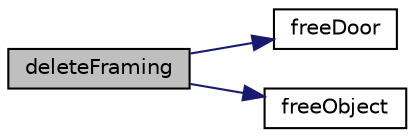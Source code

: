 digraph "deleteFraming"
{
 // LATEX_PDF_SIZE
  edge [fontname="Helvetica",fontsize="10",labelfontname="Helvetica",labelfontsize="10"];
  node [fontname="Helvetica",fontsize="10",shape=record];
  rankdir="LR";
  Node1 [label="deleteFraming",height=0.2,width=0.4,color="black", fillcolor="grey75", style="filled", fontcolor="black",tooltip=" "];
  Node1 -> Node2 [color="midnightblue",fontsize="10",style="solid",fontname="Helvetica"];
  Node2 [label="freeDoor",height=0.2,width=0.4,color="black", fillcolor="white", style="filled",URL="$object_8c.html#a0f46deb5b03f6d3a34f7913aa8664935",tooltip=" "];
  Node1 -> Node3 [color="midnightblue",fontsize="10",style="solid",fontname="Helvetica"];
  Node3 [label="freeObject",height=0.2,width=0.4,color="black", fillcolor="white", style="filled",URL="$object_8c.html#ac57f412b4fb9440906d1dd8d080e5989",tooltip=" "];
}
